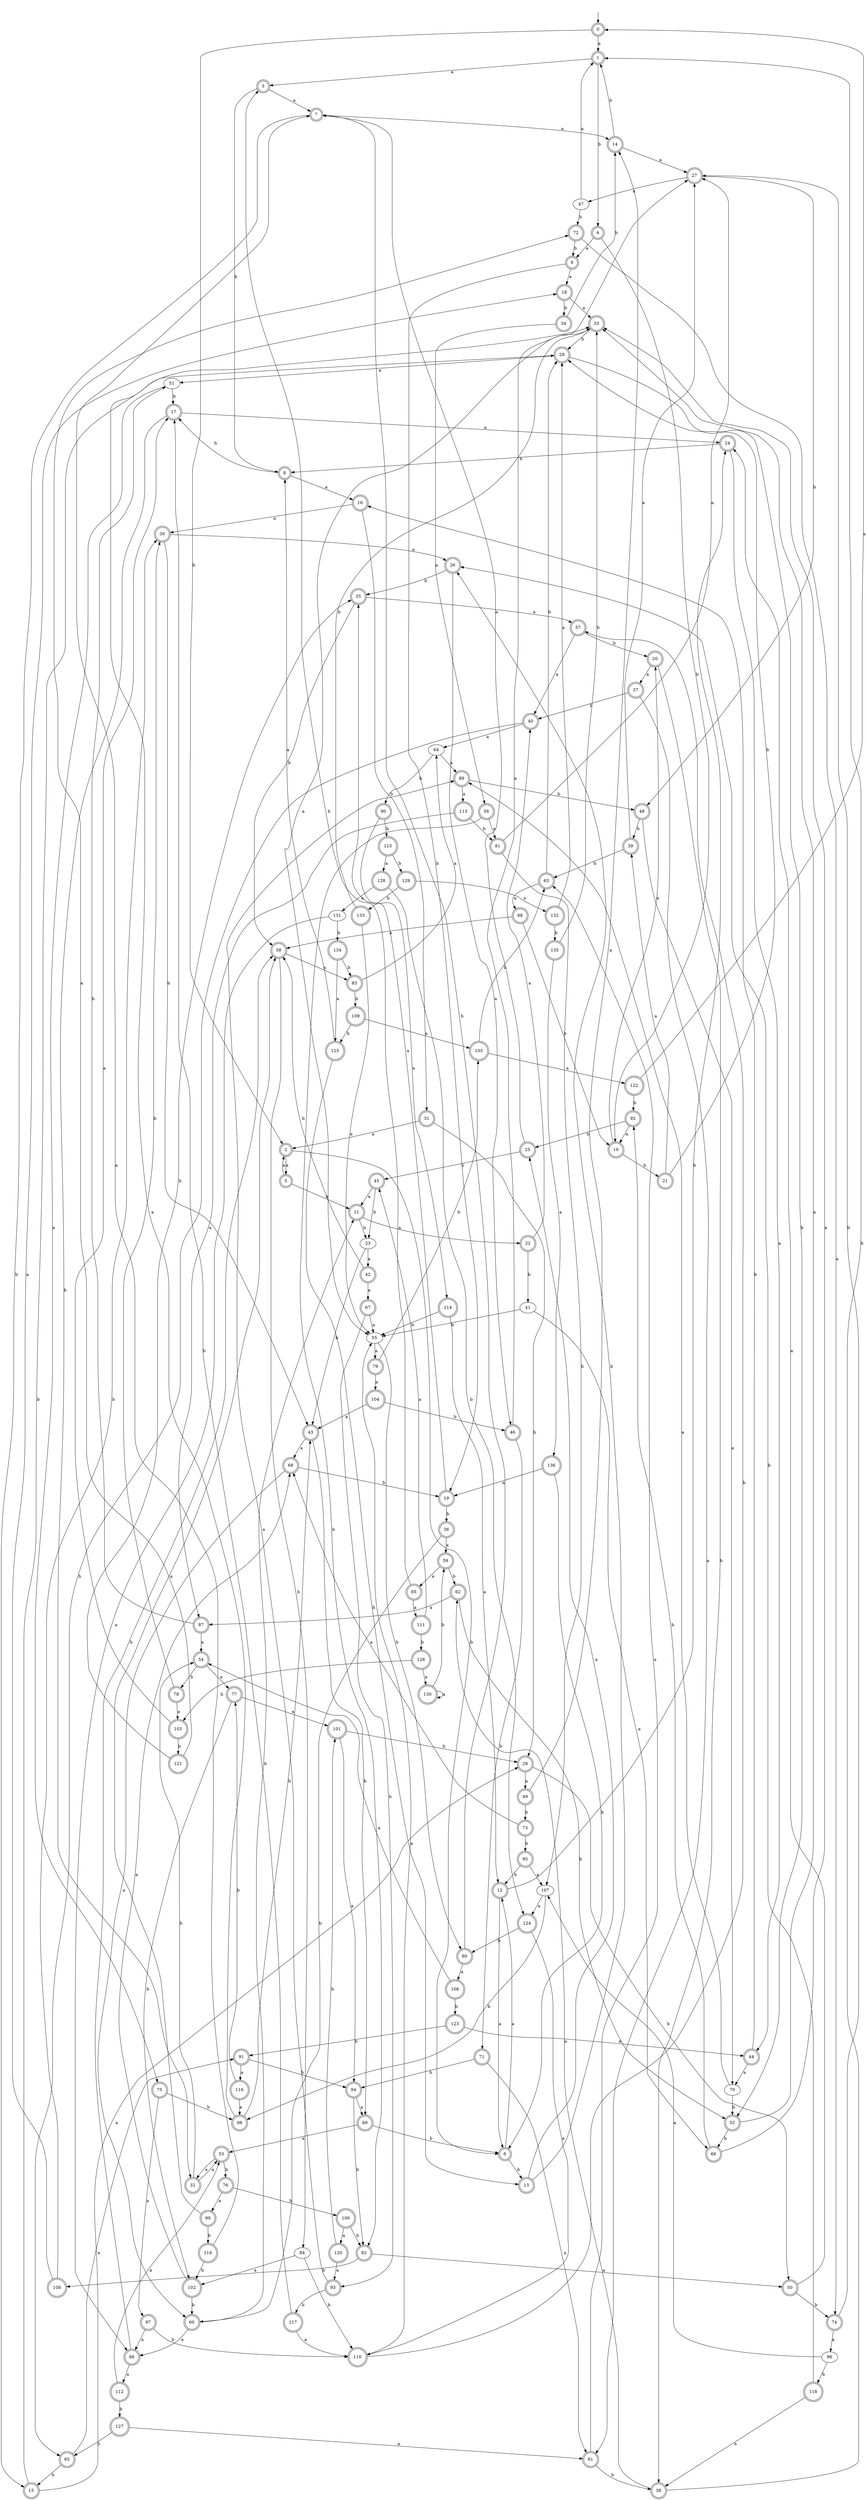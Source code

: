 digraph RandomDFA {
  __start0 [label="", shape=none];
  __start0 -> 0 [label=""];
  0 [shape=circle] [shape=doublecircle]
  0 -> 1 [label="a"]
  0 -> 2 [label="b"]
  1 [shape=doublecircle]
  1 -> 3 [label="a"]
  1 -> 4 [label="b"]
  2 [shape=doublecircle]
  2 -> 5 [label="a"]
  2 -> 6 [label="b"]
  3 [shape=doublecircle]
  3 -> 7 [label="a"]
  3 -> 8 [label="b"]
  4 [shape=doublecircle]
  4 -> 9 [label="a"]
  4 -> 10 [label="b"]
  5 [shape=doublecircle]
  5 -> 2 [label="a"]
  5 -> 11 [label="b"]
  6 [shape=doublecircle]
  6 -> 12 [label="a"]
  6 -> 13 [label="b"]
  7 [shape=doublecircle]
  7 -> 14 [label="a"]
  7 -> 15 [label="b"]
  8 [shape=doublecircle]
  8 -> 16 [label="a"]
  8 -> 17 [label="b"]
  9 [shape=doublecircle]
  9 -> 18 [label="a"]
  9 -> 19 [label="b"]
  10 [shape=doublecircle]
  10 -> 20 [label="a"]
  10 -> 21 [label="b"]
  11 [shape=doublecircle]
  11 -> 22 [label="a"]
  11 -> 23 [label="b"]
  12 [shape=doublecircle]
  12 -> 6 [label="a"]
  12 -> 24 [label="b"]
  13 [shape=doublecircle]
  13 -> 25 [label="a"]
  13 -> 26 [label="b"]
  14 [shape=doublecircle]
  14 -> 27 [label="a"]
  14 -> 1 [label="b"]
  15 [shape=doublecircle]
  15 -> 28 [label="a"]
  15 -> 29 [label="b"]
  16 [shape=doublecircle]
  16 -> 30 [label="a"]
  16 -> 31 [label="b"]
  17 [shape=doublecircle]
  17 -> 24 [label="a"]
  17 -> 32 [label="b"]
  18 [shape=doublecircle]
  18 -> 33 [label="a"]
  18 -> 34 [label="b"]
  19 [shape=doublecircle]
  19 -> 35 [label="a"]
  19 -> 36 [label="b"]
  20 [shape=doublecircle]
  20 -> 37 [label="a"]
  20 -> 38 [label="b"]
  21 [shape=doublecircle]
  21 -> 39 [label="a"]
  21 -> 29 [label="b"]
  22 [shape=doublecircle]
  22 -> 40 [label="a"]
  22 -> 41 [label="b"]
  23
  23 -> 42 [label="a"]
  23 -> 43 [label="b"]
  24 [shape=doublecircle]
  24 -> 44 [label="a"]
  24 -> 8 [label="b"]
  25 [shape=doublecircle]
  25 -> 7 [label="a"]
  25 -> 45 [label="b"]
  26 [shape=doublecircle]
  26 -> 46 [label="a"]
  26 -> 35 [label="b"]
  27 [shape=doublecircle]
  27 -> 47 [label="a"]
  27 -> 48 [label="b"]
  28 [shape=doublecircle]
  28 -> 49 [label="a"]
  28 -> 50 [label="b"]
  29 [shape=doublecircle]
  29 -> 51 [label="a"]
  29 -> 52 [label="b"]
  30 [shape=doublecircle]
  30 -> 26 [label="a"]
  30 -> 43 [label="b"]
  31 [shape=doublecircle]
  31 -> 2 [label="a"]
  31 -> 28 [label="b"]
  32 [shape=doublecircle]
  32 -> 53 [label="a"]
  32 -> 54 [label="b"]
  33 [shape=doublecircle]
  33 -> 55 [label="a"]
  33 -> 29 [label="b"]
  34 [shape=doublecircle]
  34 -> 56 [label="a"]
  34 -> 14 [label="b"]
  35 [shape=doublecircle]
  35 -> 57 [label="a"]
  35 -> 58 [label="b"]
  36 [shape=doublecircle]
  36 -> 59 [label="a"]
  36 -> 60 [label="b"]
  37 [shape=doublecircle]
  37 -> 61 [label="a"]
  37 -> 40 [label="b"]
  38 [shape=doublecircle]
  38 -> 62 [label="a"]
  38 -> 1 [label="b"]
  39 [shape=doublecircle]
  39 -> 27 [label="a"]
  39 -> 63 [label="b"]
  40 [shape=doublecircle]
  40 -> 64 [label="a"]
  40 -> 65 [label="b"]
  41
  41 -> 66 [label="a"]
  41 -> 55 [label="b"]
  42 [shape=doublecircle]
  42 -> 67 [label="a"]
  42 -> 58 [label="b"]
  43 [shape=doublecircle]
  43 -> 68 [label="a"]
  43 -> 69 [label="b"]
  44 [shape=doublecircle]
  44 -> 70 [label="a"]
  44 -> 16 [label="b"]
  45 [shape=doublecircle]
  45 -> 11 [label="a"]
  45 -> 23 [label="b"]
  46 [shape=doublecircle]
  46 -> 27 [label="a"]
  46 -> 71 [label="b"]
  47
  47 -> 1 [label="a"]
  47 -> 72 [label="b"]
  48 [shape=doublecircle]
  48 -> 70 [label="a"]
  48 -> 39 [label="b"]
  49 [shape=doublecircle]
  49 -> 14 [label="a"]
  49 -> 73 [label="b"]
  50 [shape=doublecircle]
  50 -> 24 [label="a"]
  50 -> 74 [label="b"]
  51
  51 -> 75 [label="a"]
  51 -> 17 [label="b"]
  52 [shape=doublecircle]
  52 -> 33 [label="a"]
  52 -> 66 [label="b"]
  53 [shape=doublecircle]
  53 -> 32 [label="a"]
  53 -> 76 [label="b"]
  54 [shape=doublecircle]
  54 -> 77 [label="a"]
  54 -> 78 [label="b"]
  55
  55 -> 79 [label="a"]
  55 -> 80 [label="b"]
  56 [shape=doublecircle]
  56 -> 81 [label="a"]
  56 -> 82 [label="b"]
  57 [shape=doublecircle]
  57 -> 40 [label="a"]
  57 -> 20 [label="b"]
  58 [shape=doublecircle]
  58 -> 83 [label="a"]
  58 -> 84 [label="b"]
  59 [shape=doublecircle]
  59 -> 85 [label="a"]
  59 -> 62 [label="b"]
  60 [shape=doublecircle]
  60 -> 86 [label="a"]
  60 -> 11 [label="b"]
  61 [shape=doublecircle]
  61 -> 63 [label="a"]
  61 -> 38 [label="b"]
  62 [shape=doublecircle]
  62 -> 87 [label="a"]
  62 -> 52 [label="b"]
  63 [shape=doublecircle]
  63 -> 88 [label="a"]
  63 -> 29 [label="b"]
  64
  64 -> 89 [label="a"]
  64 -> 90 [label="b"]
  65 [shape=doublecircle]
  65 -> 91 [label="a"]
  65 -> 15 [label="b"]
  66 [shape=doublecircle]
  66 -> 33 [label="a"]
  66 -> 92 [label="b"]
  67 [shape=doublecircle]
  67 -> 55 [label="a"]
  67 -> 93 [label="b"]
  68 [shape=doublecircle]
  68 -> 60 [label="a"]
  68 -> 19 [label="b"]
  69 [shape=doublecircle]
  69 -> 53 [label="a"]
  69 -> 6 [label="b"]
  70
  70 -> 89 [label="a"]
  70 -> 52 [label="b"]
  71 [shape=doublecircle]
  71 -> 61 [label="a"]
  71 -> 94 [label="b"]
  72 [shape=doublecircle]
  72 -> 74 [label="a"]
  72 -> 9 [label="b"]
  73 [shape=doublecircle]
  73 -> 68 [label="a"]
  73 -> 95 [label="b"]
  74 [shape=doublecircle]
  74 -> 96 [label="a"]
  74 -> 27 [label="b"]
  75 [shape=doublecircle]
  75 -> 97 [label="a"]
  75 -> 98 [label="b"]
  76 [shape=doublecircle]
  76 -> 99 [label="a"]
  76 -> 100 [label="b"]
  77 [shape=doublecircle]
  77 -> 101 [label="a"]
  77 -> 102 [label="b"]
  78 [shape=doublecircle]
  78 -> 103 [label="a"]
  78 -> 30 [label="b"]
  79 [shape=doublecircle]
  79 -> 104 [label="a"]
  79 -> 105 [label="b"]
  80 [shape=doublecircle]
  80 -> 106 [label="a"]
  80 -> 7 [label="b"]
  81 [shape=doublecircle]
  81 -> 27 [label="a"]
  81 -> 107 [label="b"]
  82 [shape=doublecircle]
  82 -> 50 [label="a"]
  82 -> 108 [label="b"]
  83 [shape=doublecircle]
  83 -> 64 [label="a"]
  83 -> 109 [label="b"]
  84
  84 -> 102 [label="a"]
  84 -> 110 [label="b"]
  85 [shape=doublecircle]
  85 -> 111 [label="a"]
  85 -> 3 [label="b"]
  86 [shape=doublecircle]
  86 -> 112 [label="a"]
  86 -> 58 [label="b"]
  87 [shape=doublecircle]
  87 -> 54 [label="a"]
  87 -> 51 [label="b"]
  88 [shape=doublecircle]
  88 -> 58 [label="a"]
  88 -> 10 [label="b"]
  89 [shape=doublecircle]
  89 -> 113 [label="a"]
  89 -> 48 [label="b"]
  90 [shape=doublecircle]
  90 -> 114 [label="a"]
  90 -> 115 [label="b"]
  91 [shape=doublecircle]
  91 -> 116 [label="a"]
  91 -> 94 [label="b"]
  92 [shape=doublecircle]
  92 -> 10 [label="a"]
  92 -> 25 [label="b"]
  93 [shape=doublecircle]
  93 -> 89 [label="a"]
  93 -> 117 [label="b"]
  94 [shape=doublecircle]
  94 -> 69 [label="a"]
  94 -> 82 [label="b"]
  95 [shape=doublecircle]
  95 -> 107 [label="a"]
  95 -> 12 [label="b"]
  96
  96 -> 107 [label="a"]
  96 -> 118 [label="b"]
  97 [shape=doublecircle]
  97 -> 86 [label="a"]
  97 -> 110 [label="b"]
  98 [shape=doublecircle]
  98 -> 33 [label="a"]
  98 -> 43 [label="b"]
  99 [shape=doublecircle]
  99 -> 58 [label="a"]
  99 -> 119 [label="b"]
  100 [shape=doublecircle]
  100 -> 120 [label="a"]
  100 -> 82 [label="b"]
  101 [shape=doublecircle]
  101 -> 94 [label="a"]
  101 -> 28 [label="b"]
  102 [shape=doublecircle]
  102 -> 68 [label="a"]
  102 -> 60 [label="b"]
  103 [shape=doublecircle]
  103 -> 17 [label="a"]
  103 -> 121 [label="b"]
  104 [shape=doublecircle]
  104 -> 43 [label="a"]
  104 -> 46 [label="b"]
  105 [shape=doublecircle]
  105 -> 122 [label="a"]
  105 -> 63 [label="b"]
  106 [shape=doublecircle]
  106 -> 54 [label="a"]
  106 -> 123 [label="b"]
  107
  107 -> 124 [label="a"]
  107 -> 98 [label="b"]
  108 [shape=doublecircle]
  108 -> 18 [label="a"]
  108 -> 30 [label="b"]
  109 [shape=doublecircle]
  109 -> 105 [label="a"]
  109 -> 125 [label="b"]
  110 [shape=doublecircle]
  110 -> 55 [label="a"]
  110 -> 57 [label="b"]
  111 [shape=doublecircle]
  111 -> 45 [label="a"]
  111 -> 126 [label="b"]
  112 [shape=doublecircle]
  112 -> 53 [label="a"]
  112 -> 127 [label="b"]
  113 [shape=doublecircle]
  113 -> 87 [label="a"]
  113 -> 81 [label="b"]
  114 [shape=doublecircle]
  114 -> 12 [label="a"]
  114 -> 55 [label="b"]
  115 [shape=doublecircle]
  115 -> 128 [label="a"]
  115 -> 129 [label="b"]
  116 [shape=doublecircle]
  116 -> 98 [label="a"]
  116 -> 77 [label="b"]
  117 [shape=doublecircle]
  117 -> 110 [label="a"]
  117 -> 17 [label="b"]
  118 [shape=doublecircle]
  118 -> 38 [label="a"]
  118 -> 26 [label="b"]
  119 [shape=doublecircle]
  119 -> 7 [label="a"]
  119 -> 102 [label="b"]
  120 [shape=doublecircle]
  120 -> 93 [label="a"]
  120 -> 101 [label="b"]
  121 [shape=doublecircle]
  121 -> 72 [label="a"]
  121 -> 35 [label="b"]
  122 [shape=doublecircle]
  122 -> 0 [label="a"]
  122 -> 92 [label="b"]
  123 [shape=doublecircle]
  123 -> 44 [label="a"]
  123 -> 91 [label="b"]
  124 [shape=doublecircle]
  124 -> 110 [label="a"]
  124 -> 80 [label="b"]
  125 [shape=doublecircle]
  125 -> 8 [label="a"]
  125 -> 13 [label="b"]
  126 [shape=doublecircle]
  126 -> 130 [label="a"]
  126 -> 103 [label="b"]
  127 [shape=doublecircle]
  127 -> 61 [label="a"]
  127 -> 65 [label="b"]
  128 [shape=doublecircle]
  128 -> 131 [label="a"]
  128 -> 124 [label="b"]
  129 [shape=doublecircle]
  129 -> 132 [label="a"]
  129 -> 133 [label="b"]
  130 [shape=doublecircle]
  130 -> 130 [label="a"]
  130 -> 59 [label="b"]
  131
  131 -> 86 [label="a"]
  131 -> 134 [label="b"]
  132 [shape=doublecircle]
  132 -> 29 [label="a"]
  132 -> 135 [label="b"]
  133 [shape=doublecircle]
  133 -> 55 [label="a"]
  133 -> 33 [label="b"]
  134 [shape=doublecircle]
  134 -> 125 [label="a"]
  134 -> 83 [label="b"]
  135 [shape=doublecircle]
  135 -> 136 [label="a"]
  135 -> 33 [label="b"]
  136 [shape=doublecircle]
  136 -> 19 [label="a"]
  136 -> 6 [label="b"]
}

